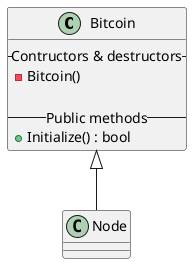 @startuml

Bitcoin <|-- Node

class Bitcoin {
    -- Contructors & destructors --
    - Bitcoin()
    
    -- Public methods --
    + Initialize() : bool
}

@enduml
